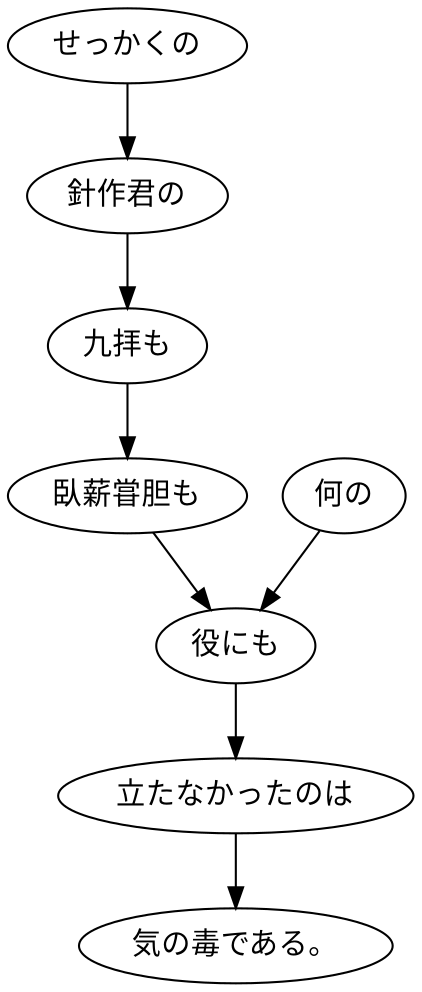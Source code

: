 digraph graph5775 {
	node0 [label="せっかくの"];
	node1 [label="針作君の"];
	node2 [label="九拝も"];
	node3 [label="臥薪甞胆も"];
	node4 [label="何の"];
	node5 [label="役にも"];
	node6 [label="立たなかったのは"];
	node7 [label="気の毒である。"];
	node0 -> node1;
	node1 -> node2;
	node2 -> node3;
	node3 -> node5;
	node4 -> node5;
	node5 -> node6;
	node6 -> node7;
}
